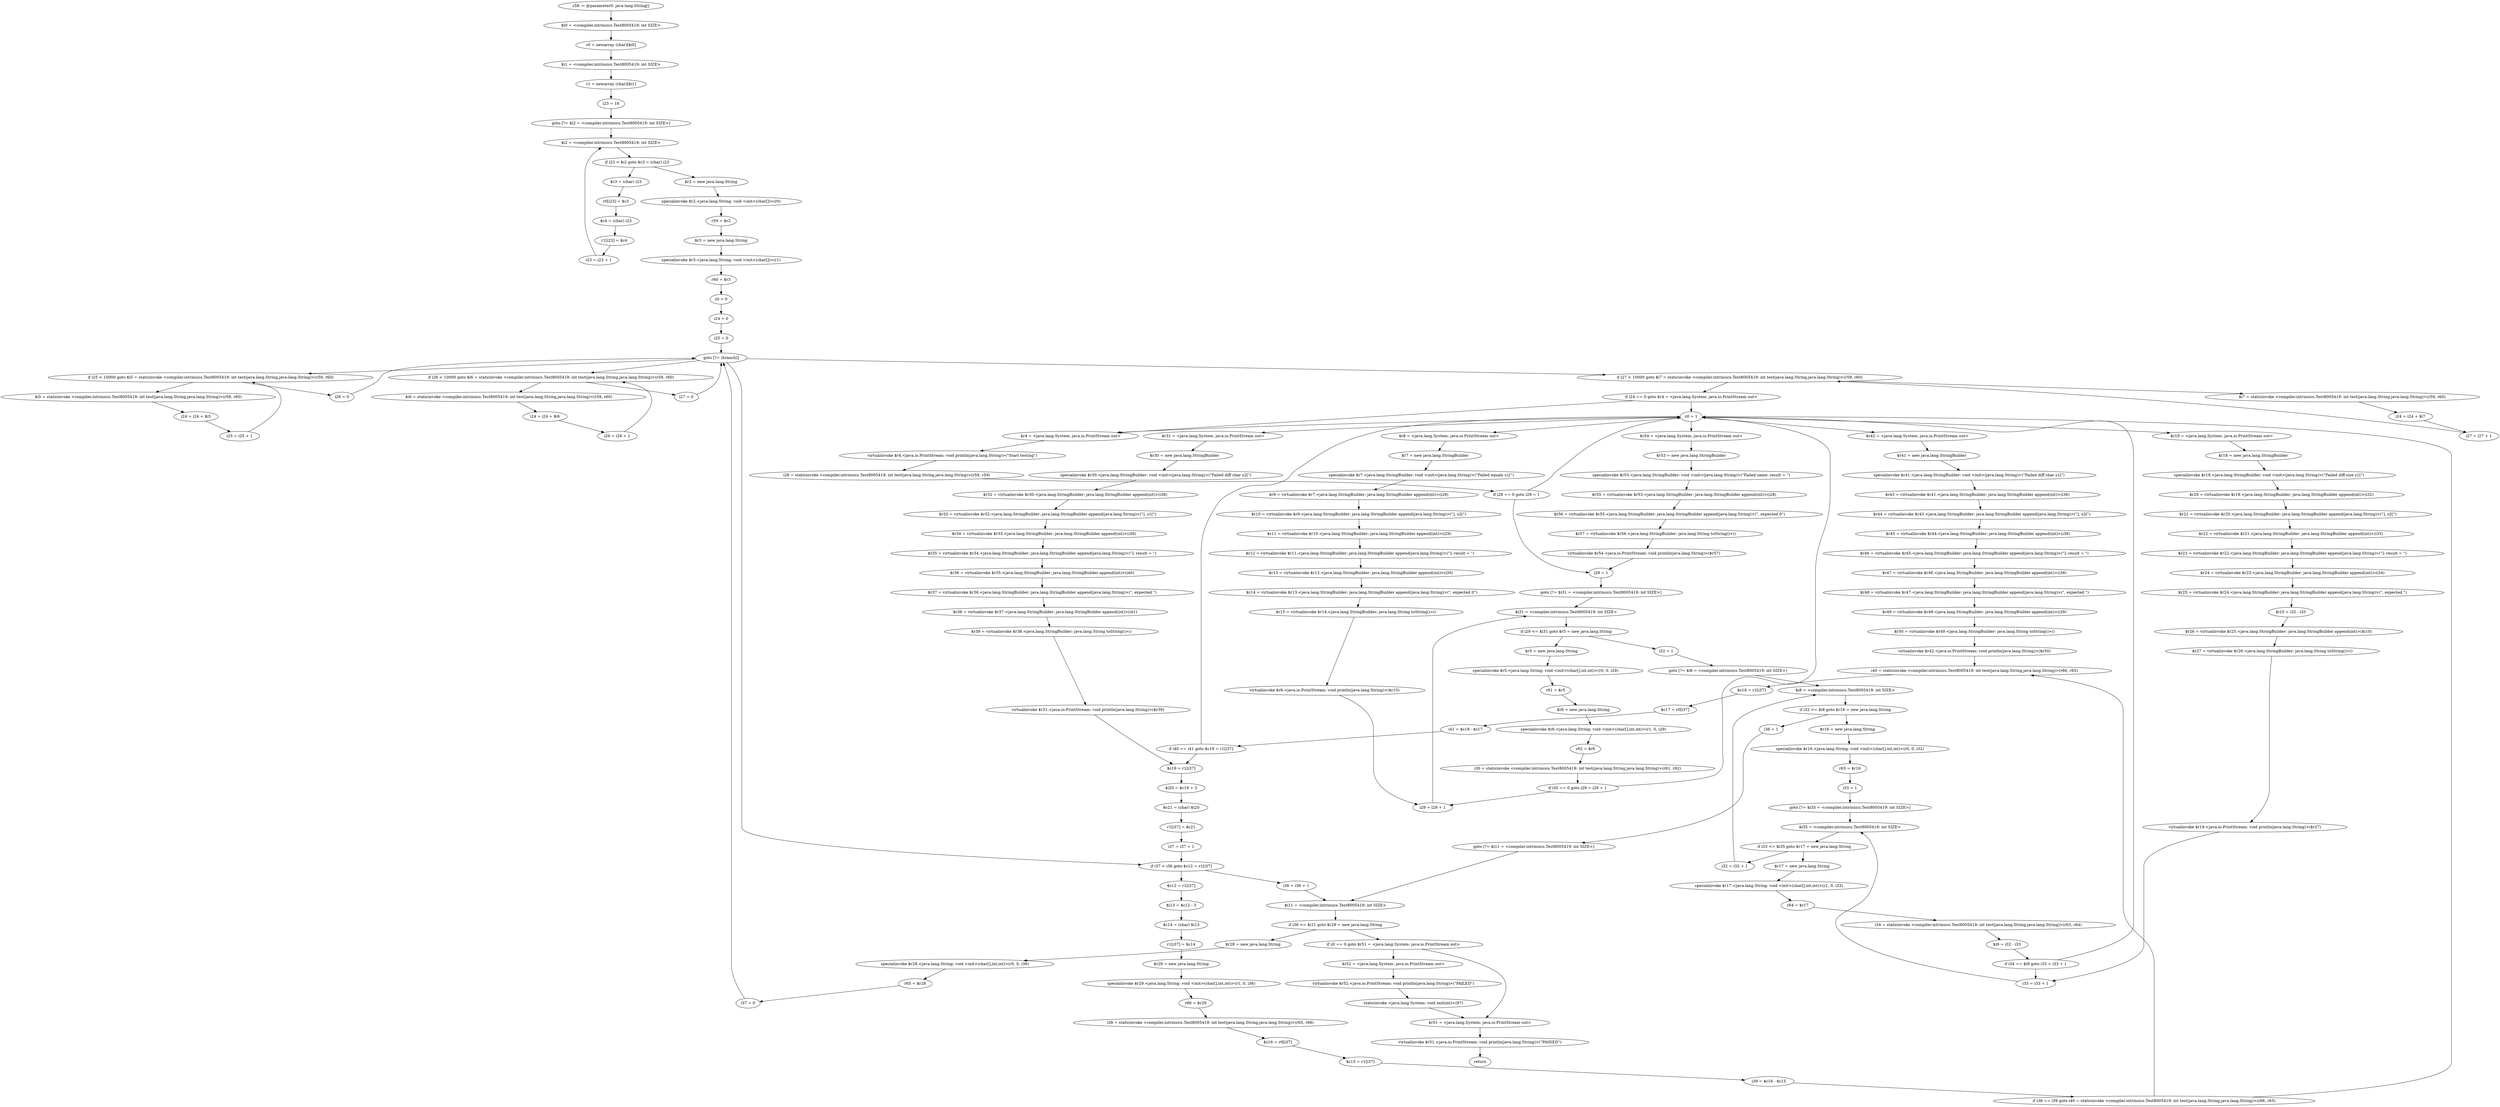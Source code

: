 digraph "unitGraph" {
    "r58 := @parameter0: java.lang.String[]"
    "$i0 = <compiler.intrinsics.Test8005419: int SIZE>"
    "r0 = newarray (char)[$i0]"
    "$i1 = <compiler.intrinsics.Test8005419: int SIZE>"
    "r1 = newarray (char)[$i1]"
    "i23 = 16"
    "goto [?= $i2 = <compiler.intrinsics.Test8005419: int SIZE>]"
    "$c3 = (char) i23"
    "r0[i23] = $c3"
    "$c4 = (char) i23"
    "r1[i23] = $c4"
    "i23 = i23 + 1"
    "$i2 = <compiler.intrinsics.Test8005419: int SIZE>"
    "if i23 < $i2 goto $c3 = (char) i23"
    "$r2 = new java.lang.String"
    "specialinvoke $r2.<java.lang.String: void <init>(char[])>(r0)"
    "r59 = $r2"
    "$r3 = new java.lang.String"
    "specialinvoke $r3.<java.lang.String: void <init>(char[])>(r1)"
    "r60 = $r3"
    "z0 = 0"
    "i24 = 0"
    "i25 = 0"
    "goto [?= (branch)]"
    "$i5 = staticinvoke <compiler.intrinsics.Test8005419: int test(java.lang.String,java.lang.String)>(r59, r60)"
    "i24 = i24 + $i5"
    "i25 = i25 + 1"
    "if i25 < 10000 goto $i5 = staticinvoke <compiler.intrinsics.Test8005419: int test(java.lang.String,java.lang.String)>(r59, r60)"
    "i26 = 0"
    "$i6 = staticinvoke <compiler.intrinsics.Test8005419: int test(java.lang.String,java.lang.String)>(r59, r60)"
    "i24 = i24 + $i6"
    "i26 = i26 + 1"
    "if i26 < 10000 goto $i6 = staticinvoke <compiler.intrinsics.Test8005419: int test(java.lang.String,java.lang.String)>(r59, r60)"
    "i27 = 0"
    "$i7 = staticinvoke <compiler.intrinsics.Test8005419: int test(java.lang.String,java.lang.String)>(r59, r60)"
    "i24 = i24 + $i7"
    "i27 = i27 + 1"
    "if i27 < 10000 goto $i7 = staticinvoke <compiler.intrinsics.Test8005419: int test(java.lang.String,java.lang.String)>(r59, r60)"
    "if i24 == 0 goto $r4 = <java.lang.System: java.io.PrintStream out>"
    "z0 = 1"
    "$r4 = <java.lang.System: java.io.PrintStream out>"
    "virtualinvoke $r4.<java.io.PrintStream: void println(java.lang.String)>(\"Start testing\")"
    "i28 = staticinvoke <compiler.intrinsics.Test8005419: int test(java.lang.String,java.lang.String)>(r59, r59)"
    "if i28 == 0 goto i29 = 1"
    "$r54 = <java.lang.System: java.io.PrintStream out>"
    "$r53 = new java.lang.StringBuilder"
    "specialinvoke $r53.<java.lang.StringBuilder: void <init>(java.lang.String)>(\"Failed same: result = \")"
    "$r55 = virtualinvoke $r53.<java.lang.StringBuilder: java.lang.StringBuilder append(int)>(i28)"
    "$r56 = virtualinvoke $r55.<java.lang.StringBuilder: java.lang.StringBuilder append(java.lang.String)>(\", expected 0\")"
    "$r57 = virtualinvoke $r56.<java.lang.StringBuilder: java.lang.String toString()>()"
    "virtualinvoke $r54.<java.io.PrintStream: void println(java.lang.String)>($r57)"
    "i29 = 1"
    "goto [?= $i31 = <compiler.intrinsics.Test8005419: int SIZE>]"
    "$r5 = new java.lang.String"
    "specialinvoke $r5.<java.lang.String: void <init>(char[],int,int)>(r0, 0, i29)"
    "r61 = $r5"
    "$r6 = new java.lang.String"
    "specialinvoke $r6.<java.lang.String: void <init>(char[],int,int)>(r1, 0, i29)"
    "r62 = $r6"
    "i30 = staticinvoke <compiler.intrinsics.Test8005419: int test(java.lang.String,java.lang.String)>(r61, r62)"
    "if i30 == 0 goto i29 = i29 + 1"
    "$r8 = <java.lang.System: java.io.PrintStream out>"
    "$r7 = new java.lang.StringBuilder"
    "specialinvoke $r7.<java.lang.StringBuilder: void <init>(java.lang.String)>(\"Failed equals s1[\")"
    "$r9 = virtualinvoke $r7.<java.lang.StringBuilder: java.lang.StringBuilder append(int)>(i29)"
    "$r10 = virtualinvoke $r9.<java.lang.StringBuilder: java.lang.StringBuilder append(java.lang.String)>(\"], s2[\")"
    "$r11 = virtualinvoke $r10.<java.lang.StringBuilder: java.lang.StringBuilder append(int)>(i29)"
    "$r12 = virtualinvoke $r11.<java.lang.StringBuilder: java.lang.StringBuilder append(java.lang.String)>(\"]: result = \")"
    "$r13 = virtualinvoke $r12.<java.lang.StringBuilder: java.lang.StringBuilder append(int)>(i30)"
    "$r14 = virtualinvoke $r13.<java.lang.StringBuilder: java.lang.StringBuilder append(java.lang.String)>(\", expected 0\")"
    "$r15 = virtualinvoke $r14.<java.lang.StringBuilder: java.lang.String toString()>()"
    "virtualinvoke $r8.<java.io.PrintStream: void println(java.lang.String)>($r15)"
    "i29 = i29 + 1"
    "$i31 = <compiler.intrinsics.Test8005419: int SIZE>"
    "if i29 <= $i31 goto $r5 = new java.lang.String"
    "i32 = 1"
    "goto [?= $i8 = <compiler.intrinsics.Test8005419: int SIZE>]"
    "$r16 = new java.lang.String"
    "specialinvoke $r16.<java.lang.String: void <init>(char[],int,int)>(r0, 0, i32)"
    "r63 = $r16"
    "i33 = 1"
    "goto [?= $i35 = <compiler.intrinsics.Test8005419: int SIZE>]"
    "$r17 = new java.lang.String"
    "specialinvoke $r17.<java.lang.String: void <init>(char[],int,int)>(r1, 0, i33)"
    "r64 = $r17"
    "i34 = staticinvoke <compiler.intrinsics.Test8005419: int test(java.lang.String,java.lang.String)>(r63, r64)"
    "$i9 = i32 - i33"
    "if i34 == $i9 goto i33 = i33 + 1"
    "$r19 = <java.lang.System: java.io.PrintStream out>"
    "$r18 = new java.lang.StringBuilder"
    "specialinvoke $r18.<java.lang.StringBuilder: void <init>(java.lang.String)>(\"Failed diff size s1[\")"
    "$r20 = virtualinvoke $r18.<java.lang.StringBuilder: java.lang.StringBuilder append(int)>(i32)"
    "$r21 = virtualinvoke $r20.<java.lang.StringBuilder: java.lang.StringBuilder append(java.lang.String)>(\"], s2[\")"
    "$r22 = virtualinvoke $r21.<java.lang.StringBuilder: java.lang.StringBuilder append(int)>(i33)"
    "$r23 = virtualinvoke $r22.<java.lang.StringBuilder: java.lang.StringBuilder append(java.lang.String)>(\"]: result = \")"
    "$r24 = virtualinvoke $r23.<java.lang.StringBuilder: java.lang.StringBuilder append(int)>(i34)"
    "$r25 = virtualinvoke $r24.<java.lang.StringBuilder: java.lang.StringBuilder append(java.lang.String)>(\", expected \")"
    "$i10 = i32 - i33"
    "$r26 = virtualinvoke $r25.<java.lang.StringBuilder: java.lang.StringBuilder append(int)>($i10)"
    "$r27 = virtualinvoke $r26.<java.lang.StringBuilder: java.lang.String toString()>()"
    "virtualinvoke $r19.<java.io.PrintStream: void println(java.lang.String)>($r27)"
    "i33 = i33 + 1"
    "$i35 = <compiler.intrinsics.Test8005419: int SIZE>"
    "if i33 <= $i35 goto $r17 = new java.lang.String"
    "i32 = i32 + 1"
    "$i8 = <compiler.intrinsics.Test8005419: int SIZE>"
    "if i32 <= $i8 goto $r16 = new java.lang.String"
    "i36 = 1"
    "goto [?= $i11 = <compiler.intrinsics.Test8005419: int SIZE>]"
    "$r28 = new java.lang.String"
    "specialinvoke $r28.<java.lang.String: void <init>(char[],int,int)>(r0, 0, i36)"
    "r65 = $r28"
    "i37 = 0"
    "$c12 = r1[i37]"
    "$i13 = $c12 - 3"
    "$c14 = (char) $i13"
    "r1[i37] = $c14"
    "$r29 = new java.lang.String"
    "specialinvoke $r29.<java.lang.String: void <init>(char[],int,int)>(r1, 0, i36)"
    "r66 = $r29"
    "i38 = staticinvoke <compiler.intrinsics.Test8005419: int test(java.lang.String,java.lang.String)>(r65, r66)"
    "$c16 = r0[i37]"
    "$c15 = r1[i37]"
    "i39 = $c16 - $c15"
    "if i38 == i39 goto i40 = staticinvoke <compiler.intrinsics.Test8005419: int test(java.lang.String,java.lang.String)>(r66, r65)"
    "$r42 = <java.lang.System: java.io.PrintStream out>"
    "$r41 = new java.lang.StringBuilder"
    "specialinvoke $r41.<java.lang.StringBuilder: void <init>(java.lang.String)>(\"Failed diff char s1[\")"
    "$r43 = virtualinvoke $r41.<java.lang.StringBuilder: java.lang.StringBuilder append(int)>(i36)"
    "$r44 = virtualinvoke $r43.<java.lang.StringBuilder: java.lang.StringBuilder append(java.lang.String)>(\"], s2[\")"
    "$r45 = virtualinvoke $r44.<java.lang.StringBuilder: java.lang.StringBuilder append(int)>(i36)"
    "$r46 = virtualinvoke $r45.<java.lang.StringBuilder: java.lang.StringBuilder append(java.lang.String)>(\"]: result = \")"
    "$r47 = virtualinvoke $r46.<java.lang.StringBuilder: java.lang.StringBuilder append(int)>(i38)"
    "$r48 = virtualinvoke $r47.<java.lang.StringBuilder: java.lang.StringBuilder append(java.lang.String)>(\", expected \")"
    "$r49 = virtualinvoke $r48.<java.lang.StringBuilder: java.lang.StringBuilder append(int)>(i39)"
    "$r50 = virtualinvoke $r49.<java.lang.StringBuilder: java.lang.String toString()>()"
    "virtualinvoke $r42.<java.io.PrintStream: void println(java.lang.String)>($r50)"
    "i40 = staticinvoke <compiler.intrinsics.Test8005419: int test(java.lang.String,java.lang.String)>(r66, r65)"
    "$c18 = r1[i37]"
    "$c17 = r0[i37]"
    "i41 = $c18 - $c17"
    "if i40 == i41 goto $c19 = r1[i37]"
    "$r31 = <java.lang.System: java.io.PrintStream out>"
    "$r30 = new java.lang.StringBuilder"
    "specialinvoke $r30.<java.lang.StringBuilder: void <init>(java.lang.String)>(\"Failed diff char s2[\")"
    "$r32 = virtualinvoke $r30.<java.lang.StringBuilder: java.lang.StringBuilder append(int)>(i36)"
    "$r33 = virtualinvoke $r32.<java.lang.StringBuilder: java.lang.StringBuilder append(java.lang.String)>(\"], s1[\")"
    "$r34 = virtualinvoke $r33.<java.lang.StringBuilder: java.lang.StringBuilder append(int)>(i36)"
    "$r35 = virtualinvoke $r34.<java.lang.StringBuilder: java.lang.StringBuilder append(java.lang.String)>(\"]: result = \")"
    "$r36 = virtualinvoke $r35.<java.lang.StringBuilder: java.lang.StringBuilder append(int)>(i40)"
    "$r37 = virtualinvoke $r36.<java.lang.StringBuilder: java.lang.StringBuilder append(java.lang.String)>(\", expected \")"
    "$r38 = virtualinvoke $r37.<java.lang.StringBuilder: java.lang.StringBuilder append(int)>(i41)"
    "$r39 = virtualinvoke $r38.<java.lang.StringBuilder: java.lang.String toString()>()"
    "virtualinvoke $r31.<java.io.PrintStream: void println(java.lang.String)>($r39)"
    "$c19 = r1[i37]"
    "$i20 = $c19 + 3"
    "$c21 = (char) $i20"
    "r1[i37] = $c21"
    "i37 = i37 + 1"
    "if i37 < i36 goto $c12 = r1[i37]"
    "i36 = i36 + 1"
    "$i11 = <compiler.intrinsics.Test8005419: int SIZE>"
    "if i36 <= $i11 goto $r28 = new java.lang.String"
    "if z0 == 0 goto $r51 = <java.lang.System: java.io.PrintStream out>"
    "$r52 = <java.lang.System: java.io.PrintStream out>"
    "virtualinvoke $r52.<java.io.PrintStream: void println(java.lang.String)>(\"FAILED\")"
    "staticinvoke <java.lang.System: void exit(int)>(97)"
    "$r51 = <java.lang.System: java.io.PrintStream out>"
    "virtualinvoke $r51.<java.io.PrintStream: void println(java.lang.String)>(\"PASSED\")"
    "return"
    "r58 := @parameter0: java.lang.String[]"->"$i0 = <compiler.intrinsics.Test8005419: int SIZE>";
    "$i0 = <compiler.intrinsics.Test8005419: int SIZE>"->"r0 = newarray (char)[$i0]";
    "r0 = newarray (char)[$i0]"->"$i1 = <compiler.intrinsics.Test8005419: int SIZE>";
    "$i1 = <compiler.intrinsics.Test8005419: int SIZE>"->"r1 = newarray (char)[$i1]";
    "r1 = newarray (char)[$i1]"->"i23 = 16";
    "i23 = 16"->"goto [?= $i2 = <compiler.intrinsics.Test8005419: int SIZE>]";
    "goto [?= $i2 = <compiler.intrinsics.Test8005419: int SIZE>]"->"$i2 = <compiler.intrinsics.Test8005419: int SIZE>";
    "$c3 = (char) i23"->"r0[i23] = $c3";
    "r0[i23] = $c3"->"$c4 = (char) i23";
    "$c4 = (char) i23"->"r1[i23] = $c4";
    "r1[i23] = $c4"->"i23 = i23 + 1";
    "i23 = i23 + 1"->"$i2 = <compiler.intrinsics.Test8005419: int SIZE>";
    "$i2 = <compiler.intrinsics.Test8005419: int SIZE>"->"if i23 < $i2 goto $c3 = (char) i23";
    "if i23 < $i2 goto $c3 = (char) i23"->"$r2 = new java.lang.String";
    "if i23 < $i2 goto $c3 = (char) i23"->"$c3 = (char) i23";
    "$r2 = new java.lang.String"->"specialinvoke $r2.<java.lang.String: void <init>(char[])>(r0)";
    "specialinvoke $r2.<java.lang.String: void <init>(char[])>(r0)"->"r59 = $r2";
    "r59 = $r2"->"$r3 = new java.lang.String";
    "$r3 = new java.lang.String"->"specialinvoke $r3.<java.lang.String: void <init>(char[])>(r1)";
    "specialinvoke $r3.<java.lang.String: void <init>(char[])>(r1)"->"r60 = $r3";
    "r60 = $r3"->"z0 = 0";
    "z0 = 0"->"i24 = 0";
    "i24 = 0"->"i25 = 0";
    "i25 = 0"->"goto [?= (branch)]";
    "goto [?= (branch)]"->"if i25 < 10000 goto $i5 = staticinvoke <compiler.intrinsics.Test8005419: int test(java.lang.String,java.lang.String)>(r59, r60)";
    "$i5 = staticinvoke <compiler.intrinsics.Test8005419: int test(java.lang.String,java.lang.String)>(r59, r60)"->"i24 = i24 + $i5";
    "i24 = i24 + $i5"->"i25 = i25 + 1";
    "i25 = i25 + 1"->"if i25 < 10000 goto $i5 = staticinvoke <compiler.intrinsics.Test8005419: int test(java.lang.String,java.lang.String)>(r59, r60)";
    "if i25 < 10000 goto $i5 = staticinvoke <compiler.intrinsics.Test8005419: int test(java.lang.String,java.lang.String)>(r59, r60)"->"i26 = 0";
    "if i25 < 10000 goto $i5 = staticinvoke <compiler.intrinsics.Test8005419: int test(java.lang.String,java.lang.String)>(r59, r60)"->"$i5 = staticinvoke <compiler.intrinsics.Test8005419: int test(java.lang.String,java.lang.String)>(r59, r60)";
    "i26 = 0"->"goto [?= (branch)]";
    "goto [?= (branch)]"->"if i26 < 10000 goto $i6 = staticinvoke <compiler.intrinsics.Test8005419: int test(java.lang.String,java.lang.String)>(r59, r60)";
    "$i6 = staticinvoke <compiler.intrinsics.Test8005419: int test(java.lang.String,java.lang.String)>(r59, r60)"->"i24 = i24 + $i6";
    "i24 = i24 + $i6"->"i26 = i26 + 1";
    "i26 = i26 + 1"->"if i26 < 10000 goto $i6 = staticinvoke <compiler.intrinsics.Test8005419: int test(java.lang.String,java.lang.String)>(r59, r60)";
    "if i26 < 10000 goto $i6 = staticinvoke <compiler.intrinsics.Test8005419: int test(java.lang.String,java.lang.String)>(r59, r60)"->"i27 = 0";
    "if i26 < 10000 goto $i6 = staticinvoke <compiler.intrinsics.Test8005419: int test(java.lang.String,java.lang.String)>(r59, r60)"->"$i6 = staticinvoke <compiler.intrinsics.Test8005419: int test(java.lang.String,java.lang.String)>(r59, r60)";
    "i27 = 0"->"goto [?= (branch)]";
    "goto [?= (branch)]"->"if i27 < 10000 goto $i7 = staticinvoke <compiler.intrinsics.Test8005419: int test(java.lang.String,java.lang.String)>(r59, r60)";
    "$i7 = staticinvoke <compiler.intrinsics.Test8005419: int test(java.lang.String,java.lang.String)>(r59, r60)"->"i24 = i24 + $i7";
    "i24 = i24 + $i7"->"i27 = i27 + 1";
    "i27 = i27 + 1"->"if i27 < 10000 goto $i7 = staticinvoke <compiler.intrinsics.Test8005419: int test(java.lang.String,java.lang.String)>(r59, r60)";
    "if i27 < 10000 goto $i7 = staticinvoke <compiler.intrinsics.Test8005419: int test(java.lang.String,java.lang.String)>(r59, r60)"->"if i24 == 0 goto $r4 = <java.lang.System: java.io.PrintStream out>";
    "if i27 < 10000 goto $i7 = staticinvoke <compiler.intrinsics.Test8005419: int test(java.lang.String,java.lang.String)>(r59, r60)"->"$i7 = staticinvoke <compiler.intrinsics.Test8005419: int test(java.lang.String,java.lang.String)>(r59, r60)";
    "if i24 == 0 goto $r4 = <java.lang.System: java.io.PrintStream out>"->"z0 = 1";
    "if i24 == 0 goto $r4 = <java.lang.System: java.io.PrintStream out>"->"$r4 = <java.lang.System: java.io.PrintStream out>";
    "z0 = 1"->"$r4 = <java.lang.System: java.io.PrintStream out>";
    "$r4 = <java.lang.System: java.io.PrintStream out>"->"virtualinvoke $r4.<java.io.PrintStream: void println(java.lang.String)>(\"Start testing\")";
    "virtualinvoke $r4.<java.io.PrintStream: void println(java.lang.String)>(\"Start testing\")"->"i28 = staticinvoke <compiler.intrinsics.Test8005419: int test(java.lang.String,java.lang.String)>(r59, r59)";
    "i28 = staticinvoke <compiler.intrinsics.Test8005419: int test(java.lang.String,java.lang.String)>(r59, r59)"->"if i28 == 0 goto i29 = 1";
    "if i28 == 0 goto i29 = 1"->"z0 = 1";
    "if i28 == 0 goto i29 = 1"->"i29 = 1";
    "z0 = 1"->"$r54 = <java.lang.System: java.io.PrintStream out>";
    "$r54 = <java.lang.System: java.io.PrintStream out>"->"$r53 = new java.lang.StringBuilder";
    "$r53 = new java.lang.StringBuilder"->"specialinvoke $r53.<java.lang.StringBuilder: void <init>(java.lang.String)>(\"Failed same: result = \")";
    "specialinvoke $r53.<java.lang.StringBuilder: void <init>(java.lang.String)>(\"Failed same: result = \")"->"$r55 = virtualinvoke $r53.<java.lang.StringBuilder: java.lang.StringBuilder append(int)>(i28)";
    "$r55 = virtualinvoke $r53.<java.lang.StringBuilder: java.lang.StringBuilder append(int)>(i28)"->"$r56 = virtualinvoke $r55.<java.lang.StringBuilder: java.lang.StringBuilder append(java.lang.String)>(\", expected 0\")";
    "$r56 = virtualinvoke $r55.<java.lang.StringBuilder: java.lang.StringBuilder append(java.lang.String)>(\", expected 0\")"->"$r57 = virtualinvoke $r56.<java.lang.StringBuilder: java.lang.String toString()>()";
    "$r57 = virtualinvoke $r56.<java.lang.StringBuilder: java.lang.String toString()>()"->"virtualinvoke $r54.<java.io.PrintStream: void println(java.lang.String)>($r57)";
    "virtualinvoke $r54.<java.io.PrintStream: void println(java.lang.String)>($r57)"->"i29 = 1";
    "i29 = 1"->"goto [?= $i31 = <compiler.intrinsics.Test8005419: int SIZE>]";
    "goto [?= $i31 = <compiler.intrinsics.Test8005419: int SIZE>]"->"$i31 = <compiler.intrinsics.Test8005419: int SIZE>";
    "$r5 = new java.lang.String"->"specialinvoke $r5.<java.lang.String: void <init>(char[],int,int)>(r0, 0, i29)";
    "specialinvoke $r5.<java.lang.String: void <init>(char[],int,int)>(r0, 0, i29)"->"r61 = $r5";
    "r61 = $r5"->"$r6 = new java.lang.String";
    "$r6 = new java.lang.String"->"specialinvoke $r6.<java.lang.String: void <init>(char[],int,int)>(r1, 0, i29)";
    "specialinvoke $r6.<java.lang.String: void <init>(char[],int,int)>(r1, 0, i29)"->"r62 = $r6";
    "r62 = $r6"->"i30 = staticinvoke <compiler.intrinsics.Test8005419: int test(java.lang.String,java.lang.String)>(r61, r62)";
    "i30 = staticinvoke <compiler.intrinsics.Test8005419: int test(java.lang.String,java.lang.String)>(r61, r62)"->"if i30 == 0 goto i29 = i29 + 1";
    "if i30 == 0 goto i29 = i29 + 1"->"z0 = 1";
    "if i30 == 0 goto i29 = i29 + 1"->"i29 = i29 + 1";
    "z0 = 1"->"$r8 = <java.lang.System: java.io.PrintStream out>";
    "$r8 = <java.lang.System: java.io.PrintStream out>"->"$r7 = new java.lang.StringBuilder";
    "$r7 = new java.lang.StringBuilder"->"specialinvoke $r7.<java.lang.StringBuilder: void <init>(java.lang.String)>(\"Failed equals s1[\")";
    "specialinvoke $r7.<java.lang.StringBuilder: void <init>(java.lang.String)>(\"Failed equals s1[\")"->"$r9 = virtualinvoke $r7.<java.lang.StringBuilder: java.lang.StringBuilder append(int)>(i29)";
    "$r9 = virtualinvoke $r7.<java.lang.StringBuilder: java.lang.StringBuilder append(int)>(i29)"->"$r10 = virtualinvoke $r9.<java.lang.StringBuilder: java.lang.StringBuilder append(java.lang.String)>(\"], s2[\")";
    "$r10 = virtualinvoke $r9.<java.lang.StringBuilder: java.lang.StringBuilder append(java.lang.String)>(\"], s2[\")"->"$r11 = virtualinvoke $r10.<java.lang.StringBuilder: java.lang.StringBuilder append(int)>(i29)";
    "$r11 = virtualinvoke $r10.<java.lang.StringBuilder: java.lang.StringBuilder append(int)>(i29)"->"$r12 = virtualinvoke $r11.<java.lang.StringBuilder: java.lang.StringBuilder append(java.lang.String)>(\"]: result = \")";
    "$r12 = virtualinvoke $r11.<java.lang.StringBuilder: java.lang.StringBuilder append(java.lang.String)>(\"]: result = \")"->"$r13 = virtualinvoke $r12.<java.lang.StringBuilder: java.lang.StringBuilder append(int)>(i30)";
    "$r13 = virtualinvoke $r12.<java.lang.StringBuilder: java.lang.StringBuilder append(int)>(i30)"->"$r14 = virtualinvoke $r13.<java.lang.StringBuilder: java.lang.StringBuilder append(java.lang.String)>(\", expected 0\")";
    "$r14 = virtualinvoke $r13.<java.lang.StringBuilder: java.lang.StringBuilder append(java.lang.String)>(\", expected 0\")"->"$r15 = virtualinvoke $r14.<java.lang.StringBuilder: java.lang.String toString()>()";
    "$r15 = virtualinvoke $r14.<java.lang.StringBuilder: java.lang.String toString()>()"->"virtualinvoke $r8.<java.io.PrintStream: void println(java.lang.String)>($r15)";
    "virtualinvoke $r8.<java.io.PrintStream: void println(java.lang.String)>($r15)"->"i29 = i29 + 1";
    "i29 = i29 + 1"->"$i31 = <compiler.intrinsics.Test8005419: int SIZE>";
    "$i31 = <compiler.intrinsics.Test8005419: int SIZE>"->"if i29 <= $i31 goto $r5 = new java.lang.String";
    "if i29 <= $i31 goto $r5 = new java.lang.String"->"i32 = 1";
    "if i29 <= $i31 goto $r5 = new java.lang.String"->"$r5 = new java.lang.String";
    "i32 = 1"->"goto [?= $i8 = <compiler.intrinsics.Test8005419: int SIZE>]";
    "goto [?= $i8 = <compiler.intrinsics.Test8005419: int SIZE>]"->"$i8 = <compiler.intrinsics.Test8005419: int SIZE>";
    "$r16 = new java.lang.String"->"specialinvoke $r16.<java.lang.String: void <init>(char[],int,int)>(r0, 0, i32)";
    "specialinvoke $r16.<java.lang.String: void <init>(char[],int,int)>(r0, 0, i32)"->"r63 = $r16";
    "r63 = $r16"->"i33 = 1";
    "i33 = 1"->"goto [?= $i35 = <compiler.intrinsics.Test8005419: int SIZE>]";
    "goto [?= $i35 = <compiler.intrinsics.Test8005419: int SIZE>]"->"$i35 = <compiler.intrinsics.Test8005419: int SIZE>";
    "$r17 = new java.lang.String"->"specialinvoke $r17.<java.lang.String: void <init>(char[],int,int)>(r1, 0, i33)";
    "specialinvoke $r17.<java.lang.String: void <init>(char[],int,int)>(r1, 0, i33)"->"r64 = $r17";
    "r64 = $r17"->"i34 = staticinvoke <compiler.intrinsics.Test8005419: int test(java.lang.String,java.lang.String)>(r63, r64)";
    "i34 = staticinvoke <compiler.intrinsics.Test8005419: int test(java.lang.String,java.lang.String)>(r63, r64)"->"$i9 = i32 - i33";
    "$i9 = i32 - i33"->"if i34 == $i9 goto i33 = i33 + 1";
    "if i34 == $i9 goto i33 = i33 + 1"->"z0 = 1";
    "if i34 == $i9 goto i33 = i33 + 1"->"i33 = i33 + 1";
    "z0 = 1"->"$r19 = <java.lang.System: java.io.PrintStream out>";
    "$r19 = <java.lang.System: java.io.PrintStream out>"->"$r18 = new java.lang.StringBuilder";
    "$r18 = new java.lang.StringBuilder"->"specialinvoke $r18.<java.lang.StringBuilder: void <init>(java.lang.String)>(\"Failed diff size s1[\")";
    "specialinvoke $r18.<java.lang.StringBuilder: void <init>(java.lang.String)>(\"Failed diff size s1[\")"->"$r20 = virtualinvoke $r18.<java.lang.StringBuilder: java.lang.StringBuilder append(int)>(i32)";
    "$r20 = virtualinvoke $r18.<java.lang.StringBuilder: java.lang.StringBuilder append(int)>(i32)"->"$r21 = virtualinvoke $r20.<java.lang.StringBuilder: java.lang.StringBuilder append(java.lang.String)>(\"], s2[\")";
    "$r21 = virtualinvoke $r20.<java.lang.StringBuilder: java.lang.StringBuilder append(java.lang.String)>(\"], s2[\")"->"$r22 = virtualinvoke $r21.<java.lang.StringBuilder: java.lang.StringBuilder append(int)>(i33)";
    "$r22 = virtualinvoke $r21.<java.lang.StringBuilder: java.lang.StringBuilder append(int)>(i33)"->"$r23 = virtualinvoke $r22.<java.lang.StringBuilder: java.lang.StringBuilder append(java.lang.String)>(\"]: result = \")";
    "$r23 = virtualinvoke $r22.<java.lang.StringBuilder: java.lang.StringBuilder append(java.lang.String)>(\"]: result = \")"->"$r24 = virtualinvoke $r23.<java.lang.StringBuilder: java.lang.StringBuilder append(int)>(i34)";
    "$r24 = virtualinvoke $r23.<java.lang.StringBuilder: java.lang.StringBuilder append(int)>(i34)"->"$r25 = virtualinvoke $r24.<java.lang.StringBuilder: java.lang.StringBuilder append(java.lang.String)>(\", expected \")";
    "$r25 = virtualinvoke $r24.<java.lang.StringBuilder: java.lang.StringBuilder append(java.lang.String)>(\", expected \")"->"$i10 = i32 - i33";
    "$i10 = i32 - i33"->"$r26 = virtualinvoke $r25.<java.lang.StringBuilder: java.lang.StringBuilder append(int)>($i10)";
    "$r26 = virtualinvoke $r25.<java.lang.StringBuilder: java.lang.StringBuilder append(int)>($i10)"->"$r27 = virtualinvoke $r26.<java.lang.StringBuilder: java.lang.String toString()>()";
    "$r27 = virtualinvoke $r26.<java.lang.StringBuilder: java.lang.String toString()>()"->"virtualinvoke $r19.<java.io.PrintStream: void println(java.lang.String)>($r27)";
    "virtualinvoke $r19.<java.io.PrintStream: void println(java.lang.String)>($r27)"->"i33 = i33 + 1";
    "i33 = i33 + 1"->"$i35 = <compiler.intrinsics.Test8005419: int SIZE>";
    "$i35 = <compiler.intrinsics.Test8005419: int SIZE>"->"if i33 <= $i35 goto $r17 = new java.lang.String";
    "if i33 <= $i35 goto $r17 = new java.lang.String"->"i32 = i32 + 1";
    "if i33 <= $i35 goto $r17 = new java.lang.String"->"$r17 = new java.lang.String";
    "i32 = i32 + 1"->"$i8 = <compiler.intrinsics.Test8005419: int SIZE>";
    "$i8 = <compiler.intrinsics.Test8005419: int SIZE>"->"if i32 <= $i8 goto $r16 = new java.lang.String";
    "if i32 <= $i8 goto $r16 = new java.lang.String"->"i36 = 1";
    "if i32 <= $i8 goto $r16 = new java.lang.String"->"$r16 = new java.lang.String";
    "i36 = 1"->"goto [?= $i11 = <compiler.intrinsics.Test8005419: int SIZE>]";
    "goto [?= $i11 = <compiler.intrinsics.Test8005419: int SIZE>]"->"$i11 = <compiler.intrinsics.Test8005419: int SIZE>";
    "$r28 = new java.lang.String"->"specialinvoke $r28.<java.lang.String: void <init>(char[],int,int)>(r0, 0, i36)";
    "specialinvoke $r28.<java.lang.String: void <init>(char[],int,int)>(r0, 0, i36)"->"r65 = $r28";
    "r65 = $r28"->"i37 = 0";
    "i37 = 0"->"goto [?= (branch)]";
    "goto [?= (branch)]"->"if i37 < i36 goto $c12 = r1[i37]";
    "$c12 = r1[i37]"->"$i13 = $c12 - 3";
    "$i13 = $c12 - 3"->"$c14 = (char) $i13";
    "$c14 = (char) $i13"->"r1[i37] = $c14";
    "r1[i37] = $c14"->"$r29 = new java.lang.String";
    "$r29 = new java.lang.String"->"specialinvoke $r29.<java.lang.String: void <init>(char[],int,int)>(r1, 0, i36)";
    "specialinvoke $r29.<java.lang.String: void <init>(char[],int,int)>(r1, 0, i36)"->"r66 = $r29";
    "r66 = $r29"->"i38 = staticinvoke <compiler.intrinsics.Test8005419: int test(java.lang.String,java.lang.String)>(r65, r66)";
    "i38 = staticinvoke <compiler.intrinsics.Test8005419: int test(java.lang.String,java.lang.String)>(r65, r66)"->"$c16 = r0[i37]";
    "$c16 = r0[i37]"->"$c15 = r1[i37]";
    "$c15 = r1[i37]"->"i39 = $c16 - $c15";
    "i39 = $c16 - $c15"->"if i38 == i39 goto i40 = staticinvoke <compiler.intrinsics.Test8005419: int test(java.lang.String,java.lang.String)>(r66, r65)";
    "if i38 == i39 goto i40 = staticinvoke <compiler.intrinsics.Test8005419: int test(java.lang.String,java.lang.String)>(r66, r65)"->"z0 = 1";
    "if i38 == i39 goto i40 = staticinvoke <compiler.intrinsics.Test8005419: int test(java.lang.String,java.lang.String)>(r66, r65)"->"i40 = staticinvoke <compiler.intrinsics.Test8005419: int test(java.lang.String,java.lang.String)>(r66, r65)";
    "z0 = 1"->"$r42 = <java.lang.System: java.io.PrintStream out>";
    "$r42 = <java.lang.System: java.io.PrintStream out>"->"$r41 = new java.lang.StringBuilder";
    "$r41 = new java.lang.StringBuilder"->"specialinvoke $r41.<java.lang.StringBuilder: void <init>(java.lang.String)>(\"Failed diff char s1[\")";
    "specialinvoke $r41.<java.lang.StringBuilder: void <init>(java.lang.String)>(\"Failed diff char s1[\")"->"$r43 = virtualinvoke $r41.<java.lang.StringBuilder: java.lang.StringBuilder append(int)>(i36)";
    "$r43 = virtualinvoke $r41.<java.lang.StringBuilder: java.lang.StringBuilder append(int)>(i36)"->"$r44 = virtualinvoke $r43.<java.lang.StringBuilder: java.lang.StringBuilder append(java.lang.String)>(\"], s2[\")";
    "$r44 = virtualinvoke $r43.<java.lang.StringBuilder: java.lang.StringBuilder append(java.lang.String)>(\"], s2[\")"->"$r45 = virtualinvoke $r44.<java.lang.StringBuilder: java.lang.StringBuilder append(int)>(i36)";
    "$r45 = virtualinvoke $r44.<java.lang.StringBuilder: java.lang.StringBuilder append(int)>(i36)"->"$r46 = virtualinvoke $r45.<java.lang.StringBuilder: java.lang.StringBuilder append(java.lang.String)>(\"]: result = \")";
    "$r46 = virtualinvoke $r45.<java.lang.StringBuilder: java.lang.StringBuilder append(java.lang.String)>(\"]: result = \")"->"$r47 = virtualinvoke $r46.<java.lang.StringBuilder: java.lang.StringBuilder append(int)>(i38)";
    "$r47 = virtualinvoke $r46.<java.lang.StringBuilder: java.lang.StringBuilder append(int)>(i38)"->"$r48 = virtualinvoke $r47.<java.lang.StringBuilder: java.lang.StringBuilder append(java.lang.String)>(\", expected \")";
    "$r48 = virtualinvoke $r47.<java.lang.StringBuilder: java.lang.StringBuilder append(java.lang.String)>(\", expected \")"->"$r49 = virtualinvoke $r48.<java.lang.StringBuilder: java.lang.StringBuilder append(int)>(i39)";
    "$r49 = virtualinvoke $r48.<java.lang.StringBuilder: java.lang.StringBuilder append(int)>(i39)"->"$r50 = virtualinvoke $r49.<java.lang.StringBuilder: java.lang.String toString()>()";
    "$r50 = virtualinvoke $r49.<java.lang.StringBuilder: java.lang.String toString()>()"->"virtualinvoke $r42.<java.io.PrintStream: void println(java.lang.String)>($r50)";
    "virtualinvoke $r42.<java.io.PrintStream: void println(java.lang.String)>($r50)"->"i40 = staticinvoke <compiler.intrinsics.Test8005419: int test(java.lang.String,java.lang.String)>(r66, r65)";
    "i40 = staticinvoke <compiler.intrinsics.Test8005419: int test(java.lang.String,java.lang.String)>(r66, r65)"->"$c18 = r1[i37]";
    "$c18 = r1[i37]"->"$c17 = r0[i37]";
    "$c17 = r0[i37]"->"i41 = $c18 - $c17";
    "i41 = $c18 - $c17"->"if i40 == i41 goto $c19 = r1[i37]";
    "if i40 == i41 goto $c19 = r1[i37]"->"z0 = 1";
    "if i40 == i41 goto $c19 = r1[i37]"->"$c19 = r1[i37]";
    "z0 = 1"->"$r31 = <java.lang.System: java.io.PrintStream out>";
    "$r31 = <java.lang.System: java.io.PrintStream out>"->"$r30 = new java.lang.StringBuilder";
    "$r30 = new java.lang.StringBuilder"->"specialinvoke $r30.<java.lang.StringBuilder: void <init>(java.lang.String)>(\"Failed diff char s2[\")";
    "specialinvoke $r30.<java.lang.StringBuilder: void <init>(java.lang.String)>(\"Failed diff char s2[\")"->"$r32 = virtualinvoke $r30.<java.lang.StringBuilder: java.lang.StringBuilder append(int)>(i36)";
    "$r32 = virtualinvoke $r30.<java.lang.StringBuilder: java.lang.StringBuilder append(int)>(i36)"->"$r33 = virtualinvoke $r32.<java.lang.StringBuilder: java.lang.StringBuilder append(java.lang.String)>(\"], s1[\")";
    "$r33 = virtualinvoke $r32.<java.lang.StringBuilder: java.lang.StringBuilder append(java.lang.String)>(\"], s1[\")"->"$r34 = virtualinvoke $r33.<java.lang.StringBuilder: java.lang.StringBuilder append(int)>(i36)";
    "$r34 = virtualinvoke $r33.<java.lang.StringBuilder: java.lang.StringBuilder append(int)>(i36)"->"$r35 = virtualinvoke $r34.<java.lang.StringBuilder: java.lang.StringBuilder append(java.lang.String)>(\"]: result = \")";
    "$r35 = virtualinvoke $r34.<java.lang.StringBuilder: java.lang.StringBuilder append(java.lang.String)>(\"]: result = \")"->"$r36 = virtualinvoke $r35.<java.lang.StringBuilder: java.lang.StringBuilder append(int)>(i40)";
    "$r36 = virtualinvoke $r35.<java.lang.StringBuilder: java.lang.StringBuilder append(int)>(i40)"->"$r37 = virtualinvoke $r36.<java.lang.StringBuilder: java.lang.StringBuilder append(java.lang.String)>(\", expected \")";
    "$r37 = virtualinvoke $r36.<java.lang.StringBuilder: java.lang.StringBuilder append(java.lang.String)>(\", expected \")"->"$r38 = virtualinvoke $r37.<java.lang.StringBuilder: java.lang.StringBuilder append(int)>(i41)";
    "$r38 = virtualinvoke $r37.<java.lang.StringBuilder: java.lang.StringBuilder append(int)>(i41)"->"$r39 = virtualinvoke $r38.<java.lang.StringBuilder: java.lang.String toString()>()";
    "$r39 = virtualinvoke $r38.<java.lang.StringBuilder: java.lang.String toString()>()"->"virtualinvoke $r31.<java.io.PrintStream: void println(java.lang.String)>($r39)";
    "virtualinvoke $r31.<java.io.PrintStream: void println(java.lang.String)>($r39)"->"$c19 = r1[i37]";
    "$c19 = r1[i37]"->"$i20 = $c19 + 3";
    "$i20 = $c19 + 3"->"$c21 = (char) $i20";
    "$c21 = (char) $i20"->"r1[i37] = $c21";
    "r1[i37] = $c21"->"i37 = i37 + 1";
    "i37 = i37 + 1"->"if i37 < i36 goto $c12 = r1[i37]";
    "if i37 < i36 goto $c12 = r1[i37]"->"i36 = i36 + 1";
    "if i37 < i36 goto $c12 = r1[i37]"->"$c12 = r1[i37]";
    "i36 = i36 + 1"->"$i11 = <compiler.intrinsics.Test8005419: int SIZE>";
    "$i11 = <compiler.intrinsics.Test8005419: int SIZE>"->"if i36 <= $i11 goto $r28 = new java.lang.String";
    "if i36 <= $i11 goto $r28 = new java.lang.String"->"if z0 == 0 goto $r51 = <java.lang.System: java.io.PrintStream out>";
    "if i36 <= $i11 goto $r28 = new java.lang.String"->"$r28 = new java.lang.String";
    "if z0 == 0 goto $r51 = <java.lang.System: java.io.PrintStream out>"->"$r52 = <java.lang.System: java.io.PrintStream out>";
    "if z0 == 0 goto $r51 = <java.lang.System: java.io.PrintStream out>"->"$r51 = <java.lang.System: java.io.PrintStream out>";
    "$r52 = <java.lang.System: java.io.PrintStream out>"->"virtualinvoke $r52.<java.io.PrintStream: void println(java.lang.String)>(\"FAILED\")";
    "virtualinvoke $r52.<java.io.PrintStream: void println(java.lang.String)>(\"FAILED\")"->"staticinvoke <java.lang.System: void exit(int)>(97)";
    "staticinvoke <java.lang.System: void exit(int)>(97)"->"$r51 = <java.lang.System: java.io.PrintStream out>";
    "$r51 = <java.lang.System: java.io.PrintStream out>"->"virtualinvoke $r51.<java.io.PrintStream: void println(java.lang.String)>(\"PASSED\")";
    "virtualinvoke $r51.<java.io.PrintStream: void println(java.lang.String)>(\"PASSED\")"->"return";
}
